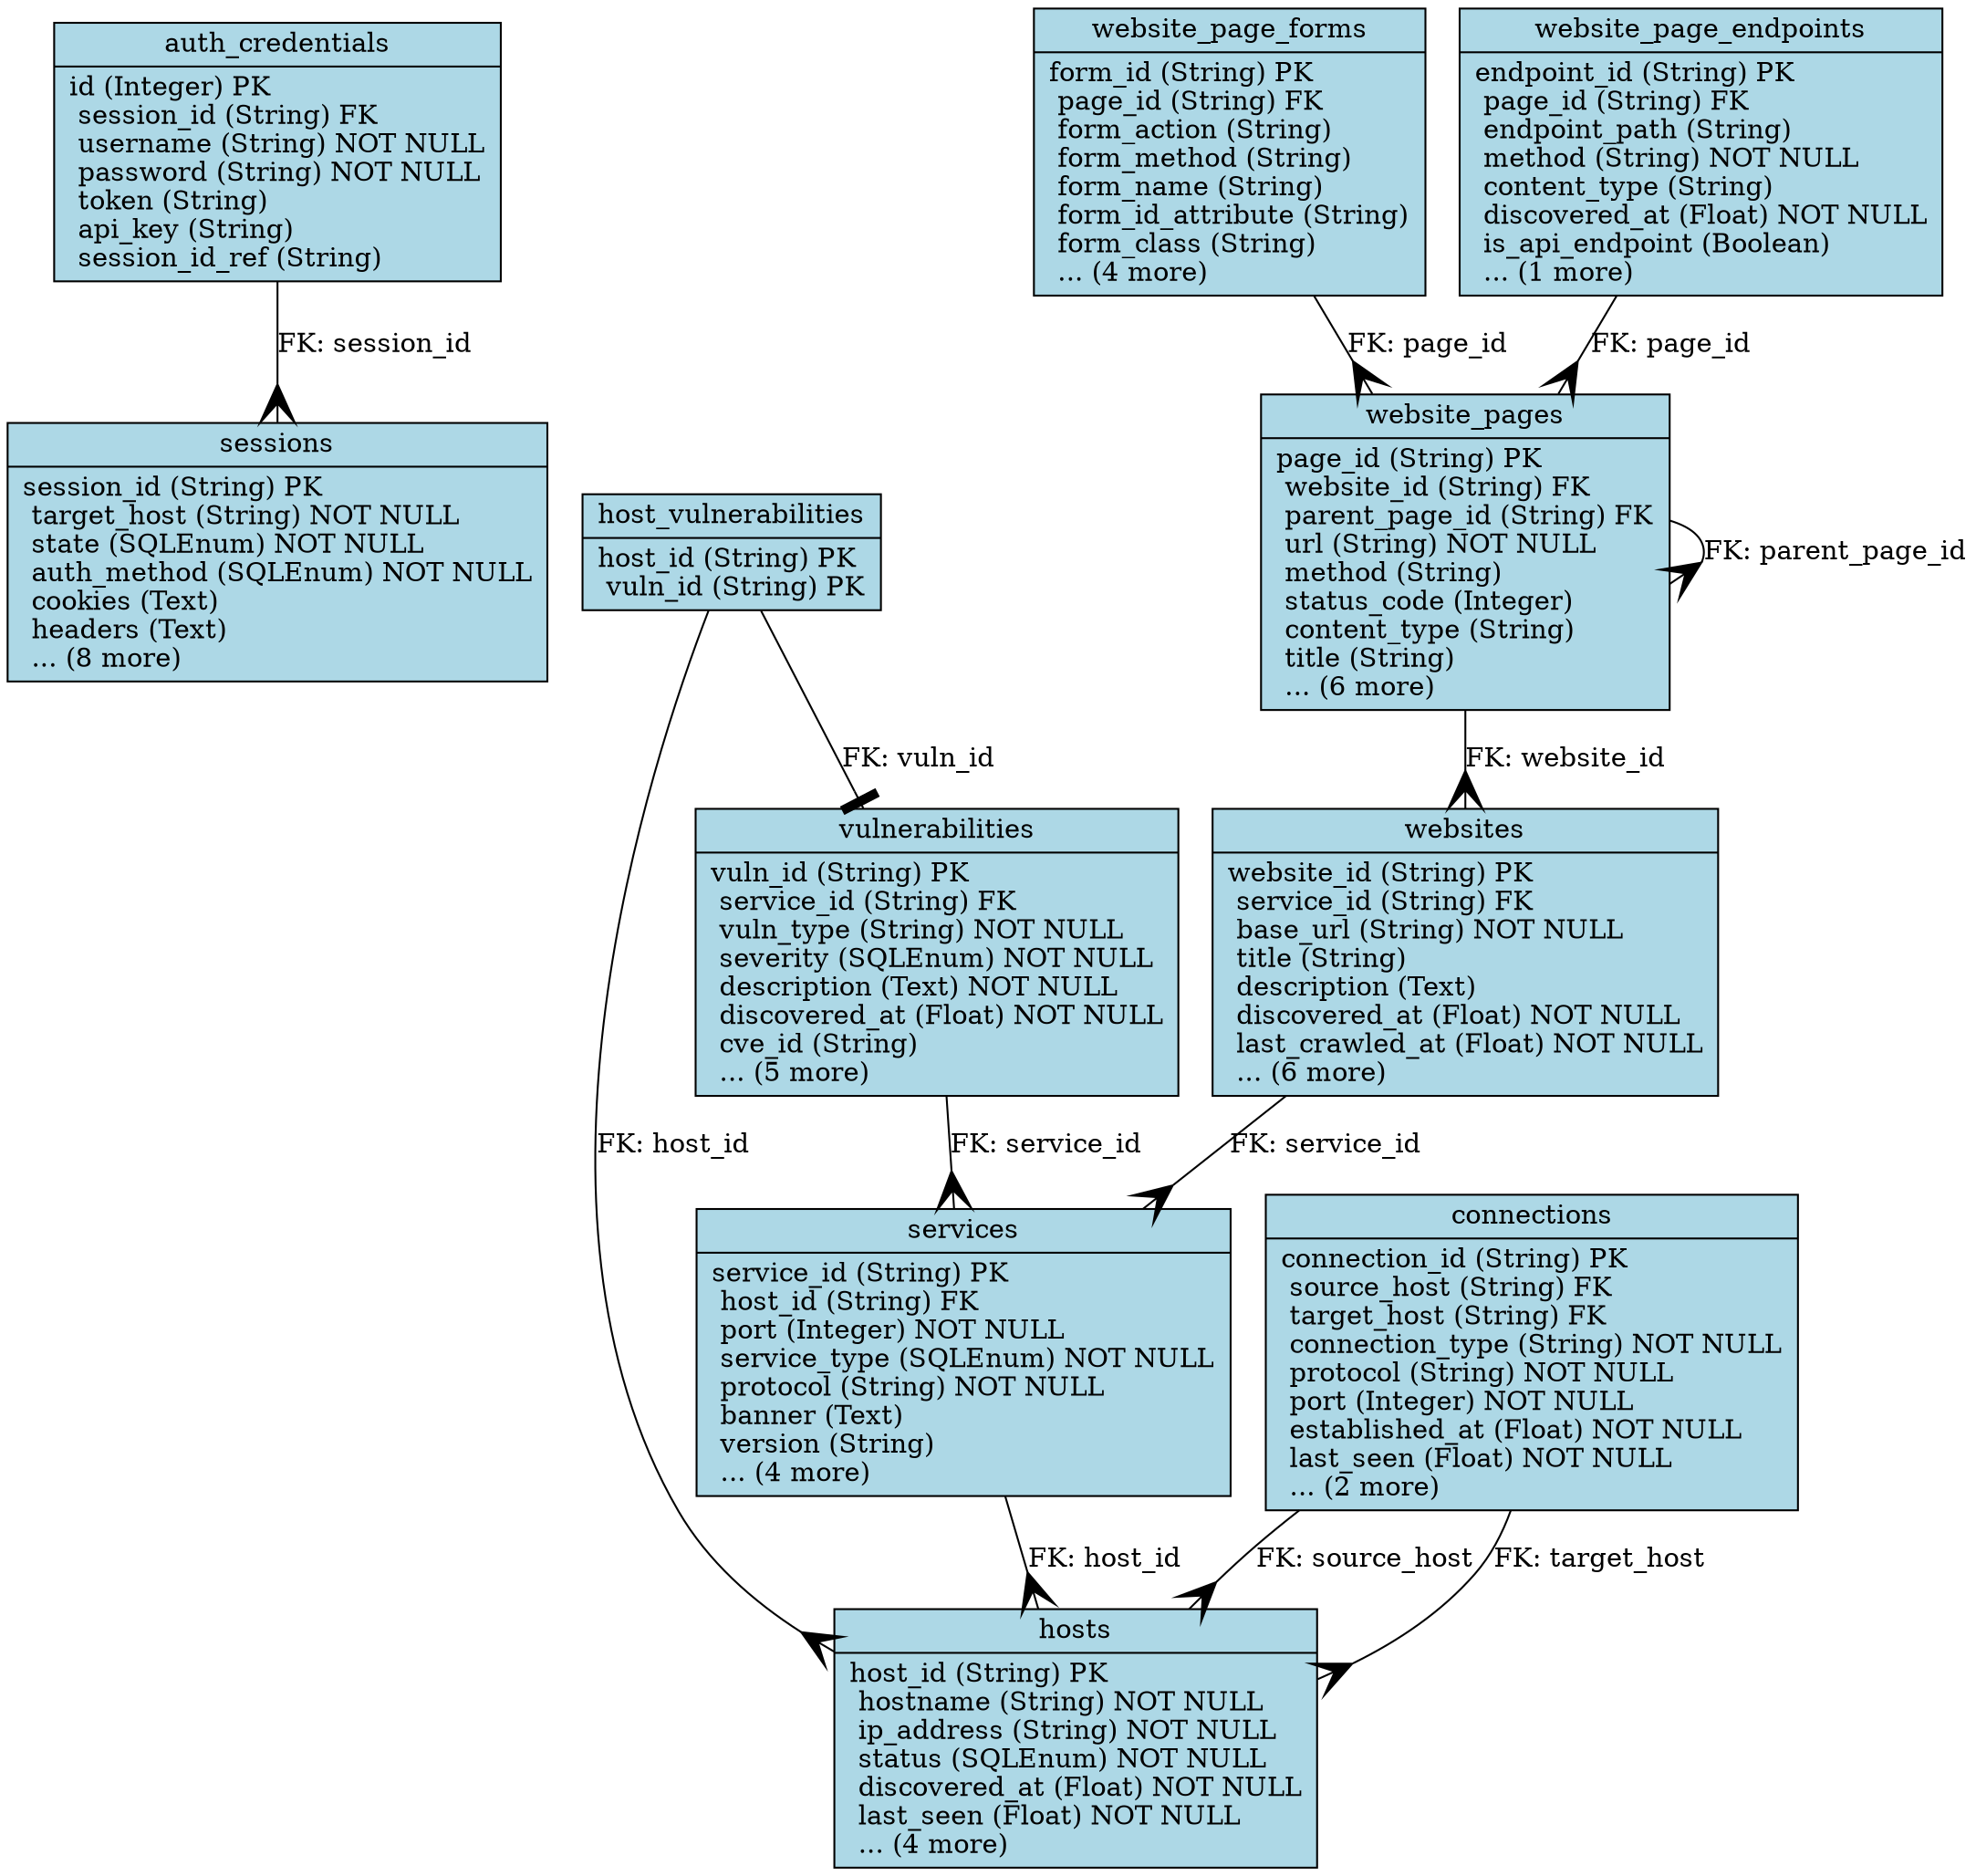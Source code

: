 // DragonShard Database ER Diagram
digraph {
	rankdir=TB
	node [fillcolor=lightblue shape=record style=filled]
	sessions [label="{ sessions | session_id (String) PK\l target_host (String) NOT NULL\l state (SQLEnum) NOT NULL\l auth_method (SQLEnum) NOT NULL\l cookies (Text)\l headers (Text)\l ... (8 more)\l}"]
	auth_credentials [label="{ auth_credentials | id (Integer) PK\l session_id (String) FK\l username (String) NOT NULL\l password (String) NOT NULL\l token (String)\l api_key (String)\l session_id_ref (String)\l}"]
	hosts [label="{ hosts | host_id (String) PK\l hostname (String) NOT NULL\l ip_address (String) NOT NULL\l status (SQLEnum) NOT NULL\l discovered_at (Float) NOT NULL\l last_seen (Float) NOT NULL\l ... (4 more)\l}"]
	services [label="{ services | service_id (String) PK\l host_id (String) FK\l port (Integer) NOT NULL\l service_type (SQLEnum) NOT NULL\l protocol (String) NOT NULL\l banner (Text)\l version (String)\l ... (4 more)\l}"]
	vulnerabilities [label="{ vulnerabilities | vuln_id (String) PK\l service_id (String) FK\l vuln_type (String) NOT NULL\l severity (SQLEnum) NOT NULL\l description (Text) NOT NULL\l discovered_at (Float) NOT NULL\l cve_id (String)\l ... (5 more)\l}"]
	connections [label="{ connections | connection_id (String) PK\l source_host (String) FK\l target_host (String) FK\l connection_type (String) NOT NULL\l protocol (String) NOT NULL\l port (Integer) NOT NULL\l established_at (Float) NOT NULL\l last_seen (Float) NOT NULL\l ... (2 more)\l}"]
	host_vulnerabilities [label="{ host_vulnerabilities | host_id (String) PK\l vuln_id (String) PK\l}"]
	websites [label="{ websites | website_id (String) PK\l service_id (String) FK\l base_url (String) NOT NULL\l title (String)\l description (Text)\l discovered_at (Float) NOT NULL\l last_crawled_at (Float) NOT NULL\l ... (6 more)\l}"]
	website_pages [label="{ website_pages | page_id (String) PK\l website_id (String) FK\l parent_page_id (String) FK\l url (String) NOT NULL\l method (String)\l status_code (Integer)\l content_type (String)\l title (String)\l ... (6 more)\l}"]
	website_page_forms [label="{ website_page_forms | form_id (String) PK\l page_id (String) FK\l form_action (String)\l form_method (String)\l form_name (String)\l form_id_attribute (String)\l form_class (String)\l ... (4 more)\l}"]
	website_page_endpoints [label="{ website_page_endpoints | endpoint_id (String) PK\l page_id (String) FK\l endpoint_path (String)\l method (String) NOT NULL\l content_type (String)\l discovered_at (Float) NOT NULL\l is_api_endpoint (Boolean)\l ... (1 more)\l}"]
	auth_credentials -> sessions [label="FK: session_id" arrowhead=crow arrowsize=2]
	services -> hosts [label="FK: host_id" arrowhead=crow arrowsize=2]
	vulnerabilities -> services [label="FK: service_id" arrowhead=crow arrowsize=2]
	connections -> hosts [label="FK: source_host" arrowhead=crow arrowsize=2]
	connections -> hosts [label="FK: target_host" arrowhead=crow arrowsize=2]
	host_vulnerabilities -> hosts [label="FK: host_id" arrowhead=crow arrowsize=2]
	host_vulnerabilities -> vulnerabilities [label="FK: vuln_id" arrowhead=tee arrowsize=2]
	websites -> services [label="FK: service_id" arrowhead=crow arrowsize=2]
	website_pages -> websites [label="FK: website_id" arrowhead=crow arrowsize=2]
	website_pages -> website_pages [label="FK: parent_page_id" arrowhead=crow arrowsize=2]
	website_page_forms -> website_pages [label="FK: page_id" arrowhead=crow arrowsize=2]
	website_page_endpoints -> website_pages [label="FK: page_id" arrowhead=crow arrowsize=2]
}
